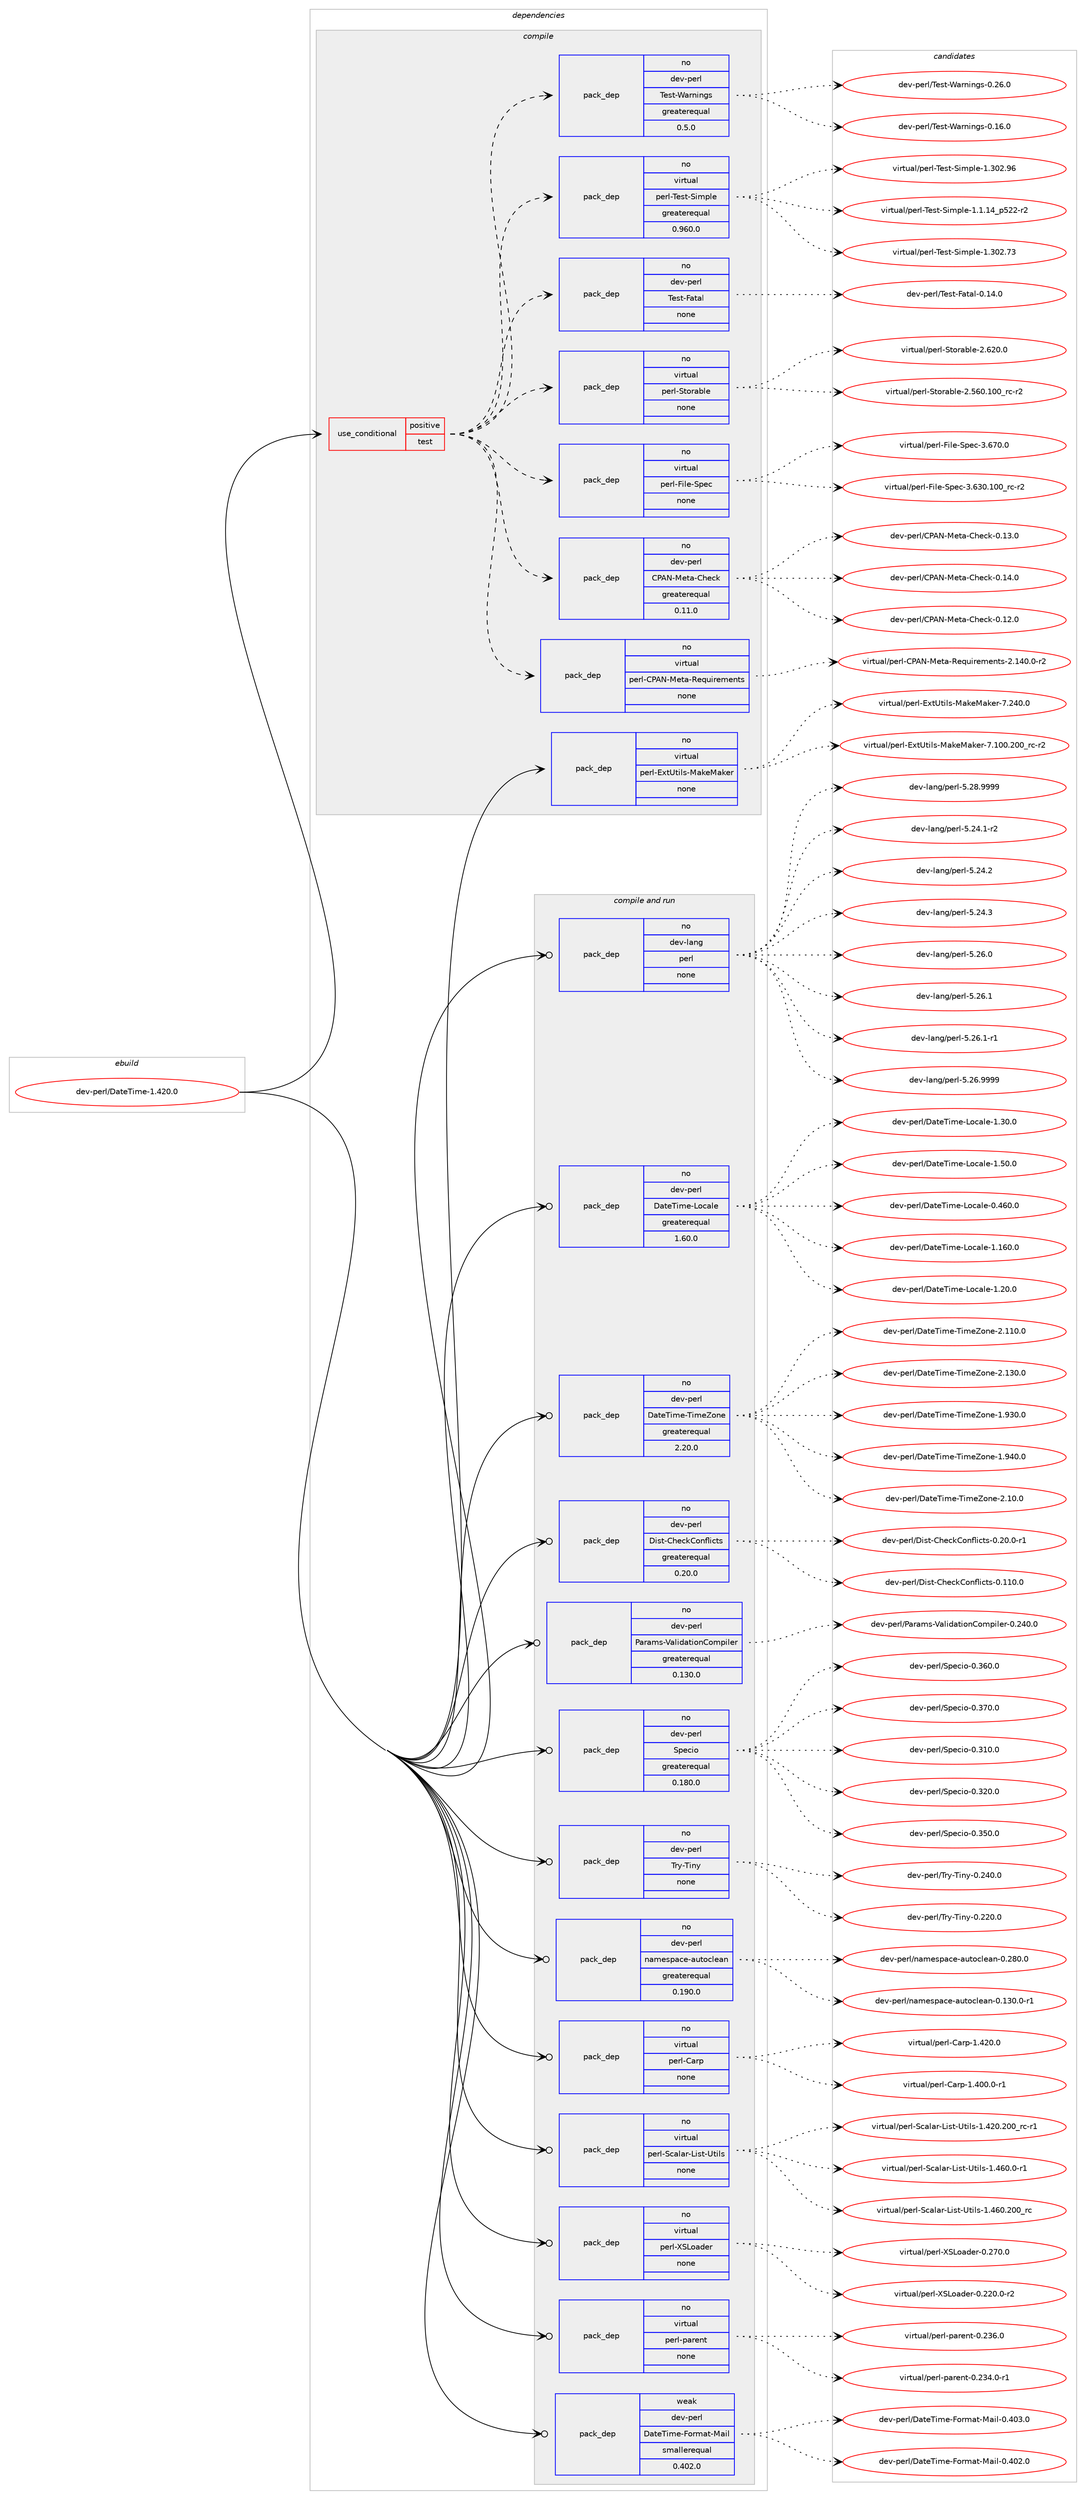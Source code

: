 digraph prolog {

# *************
# Graph options
# *************

newrank=true;
concentrate=true;
compound=true;
graph [rankdir=LR,fontname=Helvetica,fontsize=10,ranksep=1.5];#, ranksep=2.5, nodesep=0.2];
edge  [arrowhead=vee];
node  [fontname=Helvetica,fontsize=10];

# **********
# The ebuild
# **********

subgraph cluster_leftcol {
color=gray;
rank=same;
label=<<i>ebuild</i>>;
id [label="dev-perl/DateTime-1.420.0", color=red, width=4, href="../dev-perl/DateTime-1.420.0.svg"];
}

# ****************
# The dependencies
# ****************

subgraph cluster_midcol {
color=gray;
label=<<i>dependencies</i>>;
subgraph cluster_compile {
fillcolor="#eeeeee";
style=filled;
label=<<i>compile</i>>;
subgraph cond27034 {
dependency128050 [label=<<TABLE BORDER="0" CELLBORDER="1" CELLSPACING="0" CELLPADDING="4"><TR><TD ROWSPAN="3" CELLPADDING="10">use_conditional</TD></TR><TR><TD>positive</TD></TR><TR><TD>test</TD></TR></TABLE>>, shape=none, color=red];
subgraph pack97348 {
dependency128051 [label=<<TABLE BORDER="0" CELLBORDER="1" CELLSPACING="0" CELLPADDING="4" WIDTH="220"><TR><TD ROWSPAN="6" CELLPADDING="30">pack_dep</TD></TR><TR><TD WIDTH="110">no</TD></TR><TR><TD>virtual</TD></TR><TR><TD>perl-CPAN-Meta-Requirements</TD></TR><TR><TD>none</TD></TR><TR><TD></TD></TR></TABLE>>, shape=none, color=blue];
}
dependency128050:e -> dependency128051:w [weight=20,style="dashed",arrowhead="vee"];
subgraph pack97349 {
dependency128052 [label=<<TABLE BORDER="0" CELLBORDER="1" CELLSPACING="0" CELLPADDING="4" WIDTH="220"><TR><TD ROWSPAN="6" CELLPADDING="30">pack_dep</TD></TR><TR><TD WIDTH="110">no</TD></TR><TR><TD>dev-perl</TD></TR><TR><TD>CPAN-Meta-Check</TD></TR><TR><TD>greaterequal</TD></TR><TR><TD>0.11.0</TD></TR></TABLE>>, shape=none, color=blue];
}
dependency128050:e -> dependency128052:w [weight=20,style="dashed",arrowhead="vee"];
subgraph pack97350 {
dependency128053 [label=<<TABLE BORDER="0" CELLBORDER="1" CELLSPACING="0" CELLPADDING="4" WIDTH="220"><TR><TD ROWSPAN="6" CELLPADDING="30">pack_dep</TD></TR><TR><TD WIDTH="110">no</TD></TR><TR><TD>virtual</TD></TR><TR><TD>perl-File-Spec</TD></TR><TR><TD>none</TD></TR><TR><TD></TD></TR></TABLE>>, shape=none, color=blue];
}
dependency128050:e -> dependency128053:w [weight=20,style="dashed",arrowhead="vee"];
subgraph pack97351 {
dependency128054 [label=<<TABLE BORDER="0" CELLBORDER="1" CELLSPACING="0" CELLPADDING="4" WIDTH="220"><TR><TD ROWSPAN="6" CELLPADDING="30">pack_dep</TD></TR><TR><TD WIDTH="110">no</TD></TR><TR><TD>virtual</TD></TR><TR><TD>perl-Storable</TD></TR><TR><TD>none</TD></TR><TR><TD></TD></TR></TABLE>>, shape=none, color=blue];
}
dependency128050:e -> dependency128054:w [weight=20,style="dashed",arrowhead="vee"];
subgraph pack97352 {
dependency128055 [label=<<TABLE BORDER="0" CELLBORDER="1" CELLSPACING="0" CELLPADDING="4" WIDTH="220"><TR><TD ROWSPAN="6" CELLPADDING="30">pack_dep</TD></TR><TR><TD WIDTH="110">no</TD></TR><TR><TD>dev-perl</TD></TR><TR><TD>Test-Fatal</TD></TR><TR><TD>none</TD></TR><TR><TD></TD></TR></TABLE>>, shape=none, color=blue];
}
dependency128050:e -> dependency128055:w [weight=20,style="dashed",arrowhead="vee"];
subgraph pack97353 {
dependency128056 [label=<<TABLE BORDER="0" CELLBORDER="1" CELLSPACING="0" CELLPADDING="4" WIDTH="220"><TR><TD ROWSPAN="6" CELLPADDING="30">pack_dep</TD></TR><TR><TD WIDTH="110">no</TD></TR><TR><TD>virtual</TD></TR><TR><TD>perl-Test-Simple</TD></TR><TR><TD>greaterequal</TD></TR><TR><TD>0.960.0</TD></TR></TABLE>>, shape=none, color=blue];
}
dependency128050:e -> dependency128056:w [weight=20,style="dashed",arrowhead="vee"];
subgraph pack97354 {
dependency128057 [label=<<TABLE BORDER="0" CELLBORDER="1" CELLSPACING="0" CELLPADDING="4" WIDTH="220"><TR><TD ROWSPAN="6" CELLPADDING="30">pack_dep</TD></TR><TR><TD WIDTH="110">no</TD></TR><TR><TD>dev-perl</TD></TR><TR><TD>Test-Warnings</TD></TR><TR><TD>greaterequal</TD></TR><TR><TD>0.5.0</TD></TR></TABLE>>, shape=none, color=blue];
}
dependency128050:e -> dependency128057:w [weight=20,style="dashed",arrowhead="vee"];
}
id:e -> dependency128050:w [weight=20,style="solid",arrowhead="vee"];
subgraph pack97355 {
dependency128058 [label=<<TABLE BORDER="0" CELLBORDER="1" CELLSPACING="0" CELLPADDING="4" WIDTH="220"><TR><TD ROWSPAN="6" CELLPADDING="30">pack_dep</TD></TR><TR><TD WIDTH="110">no</TD></TR><TR><TD>virtual</TD></TR><TR><TD>perl-ExtUtils-MakeMaker</TD></TR><TR><TD>none</TD></TR><TR><TD></TD></TR></TABLE>>, shape=none, color=blue];
}
id:e -> dependency128058:w [weight=20,style="solid",arrowhead="vee"];
}
subgraph cluster_compileandrun {
fillcolor="#eeeeee";
style=filled;
label=<<i>compile and run</i>>;
subgraph pack97356 {
dependency128059 [label=<<TABLE BORDER="0" CELLBORDER="1" CELLSPACING="0" CELLPADDING="4" WIDTH="220"><TR><TD ROWSPAN="6" CELLPADDING="30">pack_dep</TD></TR><TR><TD WIDTH="110">no</TD></TR><TR><TD>dev-lang</TD></TR><TR><TD>perl</TD></TR><TR><TD>none</TD></TR><TR><TD></TD></TR></TABLE>>, shape=none, color=blue];
}
id:e -> dependency128059:w [weight=20,style="solid",arrowhead="odotvee"];
subgraph pack97357 {
dependency128060 [label=<<TABLE BORDER="0" CELLBORDER="1" CELLSPACING="0" CELLPADDING="4" WIDTH="220"><TR><TD ROWSPAN="6" CELLPADDING="30">pack_dep</TD></TR><TR><TD WIDTH="110">no</TD></TR><TR><TD>dev-perl</TD></TR><TR><TD>DateTime-Locale</TD></TR><TR><TD>greaterequal</TD></TR><TR><TD>1.60.0</TD></TR></TABLE>>, shape=none, color=blue];
}
id:e -> dependency128060:w [weight=20,style="solid",arrowhead="odotvee"];
subgraph pack97358 {
dependency128061 [label=<<TABLE BORDER="0" CELLBORDER="1" CELLSPACING="0" CELLPADDING="4" WIDTH="220"><TR><TD ROWSPAN="6" CELLPADDING="30">pack_dep</TD></TR><TR><TD WIDTH="110">no</TD></TR><TR><TD>dev-perl</TD></TR><TR><TD>DateTime-TimeZone</TD></TR><TR><TD>greaterequal</TD></TR><TR><TD>2.20.0</TD></TR></TABLE>>, shape=none, color=blue];
}
id:e -> dependency128061:w [weight=20,style="solid",arrowhead="odotvee"];
subgraph pack97359 {
dependency128062 [label=<<TABLE BORDER="0" CELLBORDER="1" CELLSPACING="0" CELLPADDING="4" WIDTH="220"><TR><TD ROWSPAN="6" CELLPADDING="30">pack_dep</TD></TR><TR><TD WIDTH="110">no</TD></TR><TR><TD>dev-perl</TD></TR><TR><TD>Dist-CheckConflicts</TD></TR><TR><TD>greaterequal</TD></TR><TR><TD>0.20.0</TD></TR></TABLE>>, shape=none, color=blue];
}
id:e -> dependency128062:w [weight=20,style="solid",arrowhead="odotvee"];
subgraph pack97360 {
dependency128063 [label=<<TABLE BORDER="0" CELLBORDER="1" CELLSPACING="0" CELLPADDING="4" WIDTH="220"><TR><TD ROWSPAN="6" CELLPADDING="30">pack_dep</TD></TR><TR><TD WIDTH="110">no</TD></TR><TR><TD>dev-perl</TD></TR><TR><TD>Params-ValidationCompiler</TD></TR><TR><TD>greaterequal</TD></TR><TR><TD>0.130.0</TD></TR></TABLE>>, shape=none, color=blue];
}
id:e -> dependency128063:w [weight=20,style="solid",arrowhead="odotvee"];
subgraph pack97361 {
dependency128064 [label=<<TABLE BORDER="0" CELLBORDER="1" CELLSPACING="0" CELLPADDING="4" WIDTH="220"><TR><TD ROWSPAN="6" CELLPADDING="30">pack_dep</TD></TR><TR><TD WIDTH="110">no</TD></TR><TR><TD>dev-perl</TD></TR><TR><TD>Specio</TD></TR><TR><TD>greaterequal</TD></TR><TR><TD>0.180.0</TD></TR></TABLE>>, shape=none, color=blue];
}
id:e -> dependency128064:w [weight=20,style="solid",arrowhead="odotvee"];
subgraph pack97362 {
dependency128065 [label=<<TABLE BORDER="0" CELLBORDER="1" CELLSPACING="0" CELLPADDING="4" WIDTH="220"><TR><TD ROWSPAN="6" CELLPADDING="30">pack_dep</TD></TR><TR><TD WIDTH="110">no</TD></TR><TR><TD>dev-perl</TD></TR><TR><TD>Try-Tiny</TD></TR><TR><TD>none</TD></TR><TR><TD></TD></TR></TABLE>>, shape=none, color=blue];
}
id:e -> dependency128065:w [weight=20,style="solid",arrowhead="odotvee"];
subgraph pack97363 {
dependency128066 [label=<<TABLE BORDER="0" CELLBORDER="1" CELLSPACING="0" CELLPADDING="4" WIDTH="220"><TR><TD ROWSPAN="6" CELLPADDING="30">pack_dep</TD></TR><TR><TD WIDTH="110">no</TD></TR><TR><TD>dev-perl</TD></TR><TR><TD>namespace-autoclean</TD></TR><TR><TD>greaterequal</TD></TR><TR><TD>0.190.0</TD></TR></TABLE>>, shape=none, color=blue];
}
id:e -> dependency128066:w [weight=20,style="solid",arrowhead="odotvee"];
subgraph pack97364 {
dependency128067 [label=<<TABLE BORDER="0" CELLBORDER="1" CELLSPACING="0" CELLPADDING="4" WIDTH="220"><TR><TD ROWSPAN="6" CELLPADDING="30">pack_dep</TD></TR><TR><TD WIDTH="110">no</TD></TR><TR><TD>virtual</TD></TR><TR><TD>perl-Carp</TD></TR><TR><TD>none</TD></TR><TR><TD></TD></TR></TABLE>>, shape=none, color=blue];
}
id:e -> dependency128067:w [weight=20,style="solid",arrowhead="odotvee"];
subgraph pack97365 {
dependency128068 [label=<<TABLE BORDER="0" CELLBORDER="1" CELLSPACING="0" CELLPADDING="4" WIDTH="220"><TR><TD ROWSPAN="6" CELLPADDING="30">pack_dep</TD></TR><TR><TD WIDTH="110">no</TD></TR><TR><TD>virtual</TD></TR><TR><TD>perl-Scalar-List-Utils</TD></TR><TR><TD>none</TD></TR><TR><TD></TD></TR></TABLE>>, shape=none, color=blue];
}
id:e -> dependency128068:w [weight=20,style="solid",arrowhead="odotvee"];
subgraph pack97366 {
dependency128069 [label=<<TABLE BORDER="0" CELLBORDER="1" CELLSPACING="0" CELLPADDING="4" WIDTH="220"><TR><TD ROWSPAN="6" CELLPADDING="30">pack_dep</TD></TR><TR><TD WIDTH="110">no</TD></TR><TR><TD>virtual</TD></TR><TR><TD>perl-XSLoader</TD></TR><TR><TD>none</TD></TR><TR><TD></TD></TR></TABLE>>, shape=none, color=blue];
}
id:e -> dependency128069:w [weight=20,style="solid",arrowhead="odotvee"];
subgraph pack97367 {
dependency128070 [label=<<TABLE BORDER="0" CELLBORDER="1" CELLSPACING="0" CELLPADDING="4" WIDTH="220"><TR><TD ROWSPAN="6" CELLPADDING="30">pack_dep</TD></TR><TR><TD WIDTH="110">no</TD></TR><TR><TD>virtual</TD></TR><TR><TD>perl-parent</TD></TR><TR><TD>none</TD></TR><TR><TD></TD></TR></TABLE>>, shape=none, color=blue];
}
id:e -> dependency128070:w [weight=20,style="solid",arrowhead="odotvee"];
subgraph pack97368 {
dependency128071 [label=<<TABLE BORDER="0" CELLBORDER="1" CELLSPACING="0" CELLPADDING="4" WIDTH="220"><TR><TD ROWSPAN="6" CELLPADDING="30">pack_dep</TD></TR><TR><TD WIDTH="110">weak</TD></TR><TR><TD>dev-perl</TD></TR><TR><TD>DateTime-Format-Mail</TD></TR><TR><TD>smallerequal</TD></TR><TR><TD>0.402.0</TD></TR></TABLE>>, shape=none, color=blue];
}
id:e -> dependency128071:w [weight=20,style="solid",arrowhead="odotvee"];
}
subgraph cluster_run {
fillcolor="#eeeeee";
style=filled;
label=<<i>run</i>>;
}
}

# **************
# The candidates
# **************

subgraph cluster_choices {
rank=same;
color=gray;
label=<<i>candidates</i>>;

subgraph choice97348 {
color=black;
nodesep=1;
choice11810511411611797108471121011141084567806578457710111697458210111311710511410110910111011611545504649524846484511450 [label="virtual/perl-CPAN-Meta-Requirements-2.140.0-r2", color=red, width=4,href="../virtual/perl-CPAN-Meta-Requirements-2.140.0-r2.svg"];
dependency128051:e -> choice11810511411611797108471121011141084567806578457710111697458210111311710511410110910111011611545504649524846484511450:w [style=dotted,weight="100"];
}
subgraph choice97349 {
color=black;
nodesep=1;
choice10010111845112101114108476780657845771011169745671041019910745484649504648 [label="dev-perl/CPAN-Meta-Check-0.12.0", color=red, width=4,href="../dev-perl/CPAN-Meta-Check-0.12.0.svg"];
choice10010111845112101114108476780657845771011169745671041019910745484649514648 [label="dev-perl/CPAN-Meta-Check-0.13.0", color=red, width=4,href="../dev-perl/CPAN-Meta-Check-0.13.0.svg"];
choice10010111845112101114108476780657845771011169745671041019910745484649524648 [label="dev-perl/CPAN-Meta-Check-0.14.0", color=red, width=4,href="../dev-perl/CPAN-Meta-Check-0.14.0.svg"];
dependency128052:e -> choice10010111845112101114108476780657845771011169745671041019910745484649504648:w [style=dotted,weight="100"];
dependency128052:e -> choice10010111845112101114108476780657845771011169745671041019910745484649514648:w [style=dotted,weight="100"];
dependency128052:e -> choice10010111845112101114108476780657845771011169745671041019910745484649524648:w [style=dotted,weight="100"];
}
subgraph choice97350 {
color=black;
nodesep=1;
choice118105114116117971084711210111410845701051081014583112101994551465451484649484895114994511450 [label="virtual/perl-File-Spec-3.630.100_rc-r2", color=red, width=4,href="../virtual/perl-File-Spec-3.630.100_rc-r2.svg"];
choice118105114116117971084711210111410845701051081014583112101994551465455484648 [label="virtual/perl-File-Spec-3.670.0", color=red, width=4,href="../virtual/perl-File-Spec-3.670.0.svg"];
dependency128053:e -> choice118105114116117971084711210111410845701051081014583112101994551465451484649484895114994511450:w [style=dotted,weight="100"];
dependency128053:e -> choice118105114116117971084711210111410845701051081014583112101994551465455484648:w [style=dotted,weight="100"];
}
subgraph choice97351 {
color=black;
nodesep=1;
choice1181051141161179710847112101114108458311611111497981081014550465354484649484895114994511450 [label="virtual/perl-Storable-2.560.100_rc-r2", color=red, width=4,href="../virtual/perl-Storable-2.560.100_rc-r2.svg"];
choice1181051141161179710847112101114108458311611111497981081014550465450484648 [label="virtual/perl-Storable-2.620.0", color=red, width=4,href="../virtual/perl-Storable-2.620.0.svg"];
dependency128054:e -> choice1181051141161179710847112101114108458311611111497981081014550465354484649484895114994511450:w [style=dotted,weight="100"];
dependency128054:e -> choice1181051141161179710847112101114108458311611111497981081014550465450484648:w [style=dotted,weight="100"];
}
subgraph choice97352 {
color=black;
nodesep=1;
choice1001011184511210111410847841011151164570971169710845484649524648 [label="dev-perl/Test-Fatal-0.14.0", color=red, width=4,href="../dev-perl/Test-Fatal-0.14.0.svg"];
dependency128055:e -> choice1001011184511210111410847841011151164570971169710845484649524648:w [style=dotted,weight="100"];
}
subgraph choice97353 {
color=black;
nodesep=1;
choice11810511411611797108471121011141084584101115116458310510911210810145494649464952951125350504511450 [label="virtual/perl-Test-Simple-1.1.14_p522-r2", color=red, width=4,href="../virtual/perl-Test-Simple-1.1.14_p522-r2.svg"];
choice118105114116117971084711210111410845841011151164583105109112108101454946514850465551 [label="virtual/perl-Test-Simple-1.302.73", color=red, width=4,href="../virtual/perl-Test-Simple-1.302.73.svg"];
choice118105114116117971084711210111410845841011151164583105109112108101454946514850465754 [label="virtual/perl-Test-Simple-1.302.96", color=red, width=4,href="../virtual/perl-Test-Simple-1.302.96.svg"];
dependency128056:e -> choice11810511411611797108471121011141084584101115116458310510911210810145494649464952951125350504511450:w [style=dotted,weight="100"];
dependency128056:e -> choice118105114116117971084711210111410845841011151164583105109112108101454946514850465551:w [style=dotted,weight="100"];
dependency128056:e -> choice118105114116117971084711210111410845841011151164583105109112108101454946514850465754:w [style=dotted,weight="100"];
}
subgraph choice97354 {
color=black;
nodesep=1;
choice10010111845112101114108478410111511645879711411010511010311545484649544648 [label="dev-perl/Test-Warnings-0.16.0", color=red, width=4,href="../dev-perl/Test-Warnings-0.16.0.svg"];
choice10010111845112101114108478410111511645879711411010511010311545484650544648 [label="dev-perl/Test-Warnings-0.26.0", color=red, width=4,href="../dev-perl/Test-Warnings-0.26.0.svg"];
dependency128057:e -> choice10010111845112101114108478410111511645879711411010511010311545484649544648:w [style=dotted,weight="100"];
dependency128057:e -> choice10010111845112101114108478410111511645879711411010511010311545484650544648:w [style=dotted,weight="100"];
}
subgraph choice97355 {
color=black;
nodesep=1;
choice118105114116117971084711210111410845691201168511610510811545779710710177971071011144555464948484650484895114994511450 [label="virtual/perl-ExtUtils-MakeMaker-7.100.200_rc-r2", color=red, width=4,href="../virtual/perl-ExtUtils-MakeMaker-7.100.200_rc-r2.svg"];
choice118105114116117971084711210111410845691201168511610510811545779710710177971071011144555465052484648 [label="virtual/perl-ExtUtils-MakeMaker-7.240.0", color=red, width=4,href="../virtual/perl-ExtUtils-MakeMaker-7.240.0.svg"];
dependency128058:e -> choice118105114116117971084711210111410845691201168511610510811545779710710177971071011144555464948484650484895114994511450:w [style=dotted,weight="100"];
dependency128058:e -> choice118105114116117971084711210111410845691201168511610510811545779710710177971071011144555465052484648:w [style=dotted,weight="100"];
}
subgraph choice97356 {
color=black;
nodesep=1;
choice100101118451089711010347112101114108455346505246494511450 [label="dev-lang/perl-5.24.1-r2", color=red, width=4,href="../dev-lang/perl-5.24.1-r2.svg"];
choice10010111845108971101034711210111410845534650524650 [label="dev-lang/perl-5.24.2", color=red, width=4,href="../dev-lang/perl-5.24.2.svg"];
choice10010111845108971101034711210111410845534650524651 [label="dev-lang/perl-5.24.3", color=red, width=4,href="../dev-lang/perl-5.24.3.svg"];
choice10010111845108971101034711210111410845534650544648 [label="dev-lang/perl-5.26.0", color=red, width=4,href="../dev-lang/perl-5.26.0.svg"];
choice10010111845108971101034711210111410845534650544649 [label="dev-lang/perl-5.26.1", color=red, width=4,href="../dev-lang/perl-5.26.1.svg"];
choice100101118451089711010347112101114108455346505446494511449 [label="dev-lang/perl-5.26.1-r1", color=red, width=4,href="../dev-lang/perl-5.26.1-r1.svg"];
choice10010111845108971101034711210111410845534650544657575757 [label="dev-lang/perl-5.26.9999", color=red, width=4,href="../dev-lang/perl-5.26.9999.svg"];
choice10010111845108971101034711210111410845534650564657575757 [label="dev-lang/perl-5.28.9999", color=red, width=4,href="../dev-lang/perl-5.28.9999.svg"];
dependency128059:e -> choice100101118451089711010347112101114108455346505246494511450:w [style=dotted,weight="100"];
dependency128059:e -> choice10010111845108971101034711210111410845534650524650:w [style=dotted,weight="100"];
dependency128059:e -> choice10010111845108971101034711210111410845534650524651:w [style=dotted,weight="100"];
dependency128059:e -> choice10010111845108971101034711210111410845534650544648:w [style=dotted,weight="100"];
dependency128059:e -> choice10010111845108971101034711210111410845534650544649:w [style=dotted,weight="100"];
dependency128059:e -> choice100101118451089711010347112101114108455346505446494511449:w [style=dotted,weight="100"];
dependency128059:e -> choice10010111845108971101034711210111410845534650544657575757:w [style=dotted,weight="100"];
dependency128059:e -> choice10010111845108971101034711210111410845534650564657575757:w [style=dotted,weight="100"];
}
subgraph choice97357 {
color=black;
nodesep=1;
choice1001011184511210111410847689711610184105109101457611199971081014548465254484648 [label="dev-perl/DateTime-Locale-0.460.0", color=red, width=4,href="../dev-perl/DateTime-Locale-0.460.0.svg"];
choice1001011184511210111410847689711610184105109101457611199971081014549464954484648 [label="dev-perl/DateTime-Locale-1.160.0", color=red, width=4,href="../dev-perl/DateTime-Locale-1.160.0.svg"];
choice10010111845112101114108476897116101841051091014576111999710810145494650484648 [label="dev-perl/DateTime-Locale-1.20.0", color=red, width=4,href="../dev-perl/DateTime-Locale-1.20.0.svg"];
choice10010111845112101114108476897116101841051091014576111999710810145494651484648 [label="dev-perl/DateTime-Locale-1.30.0", color=red, width=4,href="../dev-perl/DateTime-Locale-1.30.0.svg"];
choice10010111845112101114108476897116101841051091014576111999710810145494653484648 [label="dev-perl/DateTime-Locale-1.50.0", color=red, width=4,href="../dev-perl/DateTime-Locale-1.50.0.svg"];
dependency128060:e -> choice1001011184511210111410847689711610184105109101457611199971081014548465254484648:w [style=dotted,weight="100"];
dependency128060:e -> choice1001011184511210111410847689711610184105109101457611199971081014549464954484648:w [style=dotted,weight="100"];
dependency128060:e -> choice10010111845112101114108476897116101841051091014576111999710810145494650484648:w [style=dotted,weight="100"];
dependency128060:e -> choice10010111845112101114108476897116101841051091014576111999710810145494651484648:w [style=dotted,weight="100"];
dependency128060:e -> choice10010111845112101114108476897116101841051091014576111999710810145494653484648:w [style=dotted,weight="100"];
}
subgraph choice97358 {
color=black;
nodesep=1;
choice10010111845112101114108476897116101841051091014584105109101901111101014549465751484648 [label="dev-perl/DateTime-TimeZone-1.930.0", color=red, width=4,href="../dev-perl/DateTime-TimeZone-1.930.0.svg"];
choice10010111845112101114108476897116101841051091014584105109101901111101014549465752484648 [label="dev-perl/DateTime-TimeZone-1.940.0", color=red, width=4,href="../dev-perl/DateTime-TimeZone-1.940.0.svg"];
choice100101118451121011141084768971161018410510910145841051091019011111010145504649484648 [label="dev-perl/DateTime-TimeZone-2.10.0", color=red, width=4,href="../dev-perl/DateTime-TimeZone-2.10.0.svg"];
choice10010111845112101114108476897116101841051091014584105109101901111101014550464949484648 [label="dev-perl/DateTime-TimeZone-2.110.0", color=red, width=4,href="../dev-perl/DateTime-TimeZone-2.110.0.svg"];
choice10010111845112101114108476897116101841051091014584105109101901111101014550464951484648 [label="dev-perl/DateTime-TimeZone-2.130.0", color=red, width=4,href="../dev-perl/DateTime-TimeZone-2.130.0.svg"];
dependency128061:e -> choice10010111845112101114108476897116101841051091014584105109101901111101014549465751484648:w [style=dotted,weight="100"];
dependency128061:e -> choice10010111845112101114108476897116101841051091014584105109101901111101014549465752484648:w [style=dotted,weight="100"];
dependency128061:e -> choice100101118451121011141084768971161018410510910145841051091019011111010145504649484648:w [style=dotted,weight="100"];
dependency128061:e -> choice10010111845112101114108476897116101841051091014584105109101901111101014550464949484648:w [style=dotted,weight="100"];
dependency128061:e -> choice10010111845112101114108476897116101841051091014584105109101901111101014550464951484648:w [style=dotted,weight="100"];
}
subgraph choice97359 {
color=black;
nodesep=1;
choice10010111845112101114108476810511511645671041019910767111110102108105991161154548464949484648 [label="dev-perl/Dist-CheckConflicts-0.110.0", color=red, width=4,href="../dev-perl/Dist-CheckConflicts-0.110.0.svg"];
choice1001011184511210111410847681051151164567104101991076711111010210810599116115454846504846484511449 [label="dev-perl/Dist-CheckConflicts-0.20.0-r1", color=red, width=4,href="../dev-perl/Dist-CheckConflicts-0.20.0-r1.svg"];
dependency128062:e -> choice10010111845112101114108476810511511645671041019910767111110102108105991161154548464949484648:w [style=dotted,weight="100"];
dependency128062:e -> choice1001011184511210111410847681051151164567104101991076711111010210810599116115454846504846484511449:w [style=dotted,weight="100"];
}
subgraph choice97360 {
color=black;
nodesep=1;
choice100101118451121011141084780971149710911545869710810510097116105111110671111091121051081011144548465052484648 [label="dev-perl/Params-ValidationCompiler-0.240.0", color=red, width=4,href="../dev-perl/Params-ValidationCompiler-0.240.0.svg"];
dependency128063:e -> choice100101118451121011141084780971149710911545869710810510097116105111110671111091121051081011144548465052484648:w [style=dotted,weight="100"];
}
subgraph choice97361 {
color=black;
nodesep=1;
choice100101118451121011141084783112101991051114548465149484648 [label="dev-perl/Specio-0.310.0", color=red, width=4,href="../dev-perl/Specio-0.310.0.svg"];
choice100101118451121011141084783112101991051114548465150484648 [label="dev-perl/Specio-0.320.0", color=red, width=4,href="../dev-perl/Specio-0.320.0.svg"];
choice100101118451121011141084783112101991051114548465153484648 [label="dev-perl/Specio-0.350.0", color=red, width=4,href="../dev-perl/Specio-0.350.0.svg"];
choice100101118451121011141084783112101991051114548465154484648 [label="dev-perl/Specio-0.360.0", color=red, width=4,href="../dev-perl/Specio-0.360.0.svg"];
choice100101118451121011141084783112101991051114548465155484648 [label="dev-perl/Specio-0.370.0", color=red, width=4,href="../dev-perl/Specio-0.370.0.svg"];
dependency128064:e -> choice100101118451121011141084783112101991051114548465149484648:w [style=dotted,weight="100"];
dependency128064:e -> choice100101118451121011141084783112101991051114548465150484648:w [style=dotted,weight="100"];
dependency128064:e -> choice100101118451121011141084783112101991051114548465153484648:w [style=dotted,weight="100"];
dependency128064:e -> choice100101118451121011141084783112101991051114548465154484648:w [style=dotted,weight="100"];
dependency128064:e -> choice100101118451121011141084783112101991051114548465155484648:w [style=dotted,weight="100"];
}
subgraph choice97362 {
color=black;
nodesep=1;
choice10010111845112101114108478411412145841051101214548465050484648 [label="dev-perl/Try-Tiny-0.220.0", color=red, width=4,href="../dev-perl/Try-Tiny-0.220.0.svg"];
choice10010111845112101114108478411412145841051101214548465052484648 [label="dev-perl/Try-Tiny-0.240.0", color=red, width=4,href="../dev-perl/Try-Tiny-0.240.0.svg"];
dependency128065:e -> choice10010111845112101114108478411412145841051101214548465050484648:w [style=dotted,weight="100"];
dependency128065:e -> choice10010111845112101114108478411412145841051101214548465052484648:w [style=dotted,weight="100"];
}
subgraph choice97363 {
color=black;
nodesep=1;
choice10010111845112101114108471109710910111511297991014597117116111991081019711045484649514846484511449 [label="dev-perl/namespace-autoclean-0.130.0-r1", color=red, width=4,href="../dev-perl/namespace-autoclean-0.130.0-r1.svg"];
choice1001011184511210111410847110971091011151129799101459711711611199108101971104548465056484648 [label="dev-perl/namespace-autoclean-0.280.0", color=red, width=4,href="../dev-perl/namespace-autoclean-0.280.0.svg"];
dependency128066:e -> choice10010111845112101114108471109710910111511297991014597117116111991081019711045484649514846484511449:w [style=dotted,weight="100"];
dependency128066:e -> choice1001011184511210111410847110971091011151129799101459711711611199108101971104548465056484648:w [style=dotted,weight="100"];
}
subgraph choice97364 {
color=black;
nodesep=1;
choice118105114116117971084711210111410845679711411245494652484846484511449 [label="virtual/perl-Carp-1.400.0-r1", color=red, width=4,href="../virtual/perl-Carp-1.400.0-r1.svg"];
choice11810511411611797108471121011141084567971141124549465250484648 [label="virtual/perl-Carp-1.420.0", color=red, width=4,href="../virtual/perl-Carp-1.420.0.svg"];
dependency128067:e -> choice118105114116117971084711210111410845679711411245494652484846484511449:w [style=dotted,weight="100"];
dependency128067:e -> choice11810511411611797108471121011141084567971141124549465250484648:w [style=dotted,weight="100"];
}
subgraph choice97365 {
color=black;
nodesep=1;
choice11810511411611797108471121011141084583999710897114457610511511645851161051081154549465250484650484895114994511449 [label="virtual/perl-Scalar-List-Utils-1.420.200_rc-r1", color=red, width=4,href="../virtual/perl-Scalar-List-Utils-1.420.200_rc-r1.svg"];
choice118105114116117971084711210111410845839997108971144576105115116458511610510811545494652544846484511449 [label="virtual/perl-Scalar-List-Utils-1.460.0-r1", color=red, width=4,href="../virtual/perl-Scalar-List-Utils-1.460.0-r1.svg"];
choice1181051141161179710847112101114108458399971089711445761051151164585116105108115454946525448465048489511499 [label="virtual/perl-Scalar-List-Utils-1.460.200_rc", color=red, width=4,href="../virtual/perl-Scalar-List-Utils-1.460.200_rc.svg"];
dependency128068:e -> choice11810511411611797108471121011141084583999710897114457610511511645851161051081154549465250484650484895114994511449:w [style=dotted,weight="100"];
dependency128068:e -> choice118105114116117971084711210111410845839997108971144576105115116458511610510811545494652544846484511449:w [style=dotted,weight="100"];
dependency128068:e -> choice1181051141161179710847112101114108458399971089711445761051151164585116105108115454946525448465048489511499:w [style=dotted,weight="100"];
}
subgraph choice97366 {
color=black;
nodesep=1;
choice1181051141161179710847112101114108458883761119710010111445484650504846484511450 [label="virtual/perl-XSLoader-0.220.0-r2", color=red, width=4,href="../virtual/perl-XSLoader-0.220.0-r2.svg"];
choice118105114116117971084711210111410845888376111971001011144548465055484648 [label="virtual/perl-XSLoader-0.270.0", color=red, width=4,href="../virtual/perl-XSLoader-0.270.0.svg"];
dependency128069:e -> choice1181051141161179710847112101114108458883761119710010111445484650504846484511450:w [style=dotted,weight="100"];
dependency128069:e -> choice118105114116117971084711210111410845888376111971001011144548465055484648:w [style=dotted,weight="100"];
}
subgraph choice97367 {
color=black;
nodesep=1;
choice1181051141161179710847112101114108451129711410111011645484650515246484511449 [label="virtual/perl-parent-0.234.0-r1", color=red, width=4,href="../virtual/perl-parent-0.234.0-r1.svg"];
choice118105114116117971084711210111410845112971141011101164548465051544648 [label="virtual/perl-parent-0.236.0", color=red, width=4,href="../virtual/perl-parent-0.236.0.svg"];
dependency128070:e -> choice1181051141161179710847112101114108451129711410111011645484650515246484511449:w [style=dotted,weight="100"];
dependency128070:e -> choice118105114116117971084711210111410845112971141011101164548465051544648:w [style=dotted,weight="100"];
}
subgraph choice97368 {
color=black;
nodesep=1;
choice10010111845112101114108476897116101841051091014570111114109971164577971051084548465248504648 [label="dev-perl/DateTime-Format-Mail-0.402.0", color=red, width=4,href="../dev-perl/DateTime-Format-Mail-0.402.0.svg"];
choice10010111845112101114108476897116101841051091014570111114109971164577971051084548465248514648 [label="dev-perl/DateTime-Format-Mail-0.403.0", color=red, width=4,href="../dev-perl/DateTime-Format-Mail-0.403.0.svg"];
dependency128071:e -> choice10010111845112101114108476897116101841051091014570111114109971164577971051084548465248504648:w [style=dotted,weight="100"];
dependency128071:e -> choice10010111845112101114108476897116101841051091014570111114109971164577971051084548465248514648:w [style=dotted,weight="100"];
}
}

}
